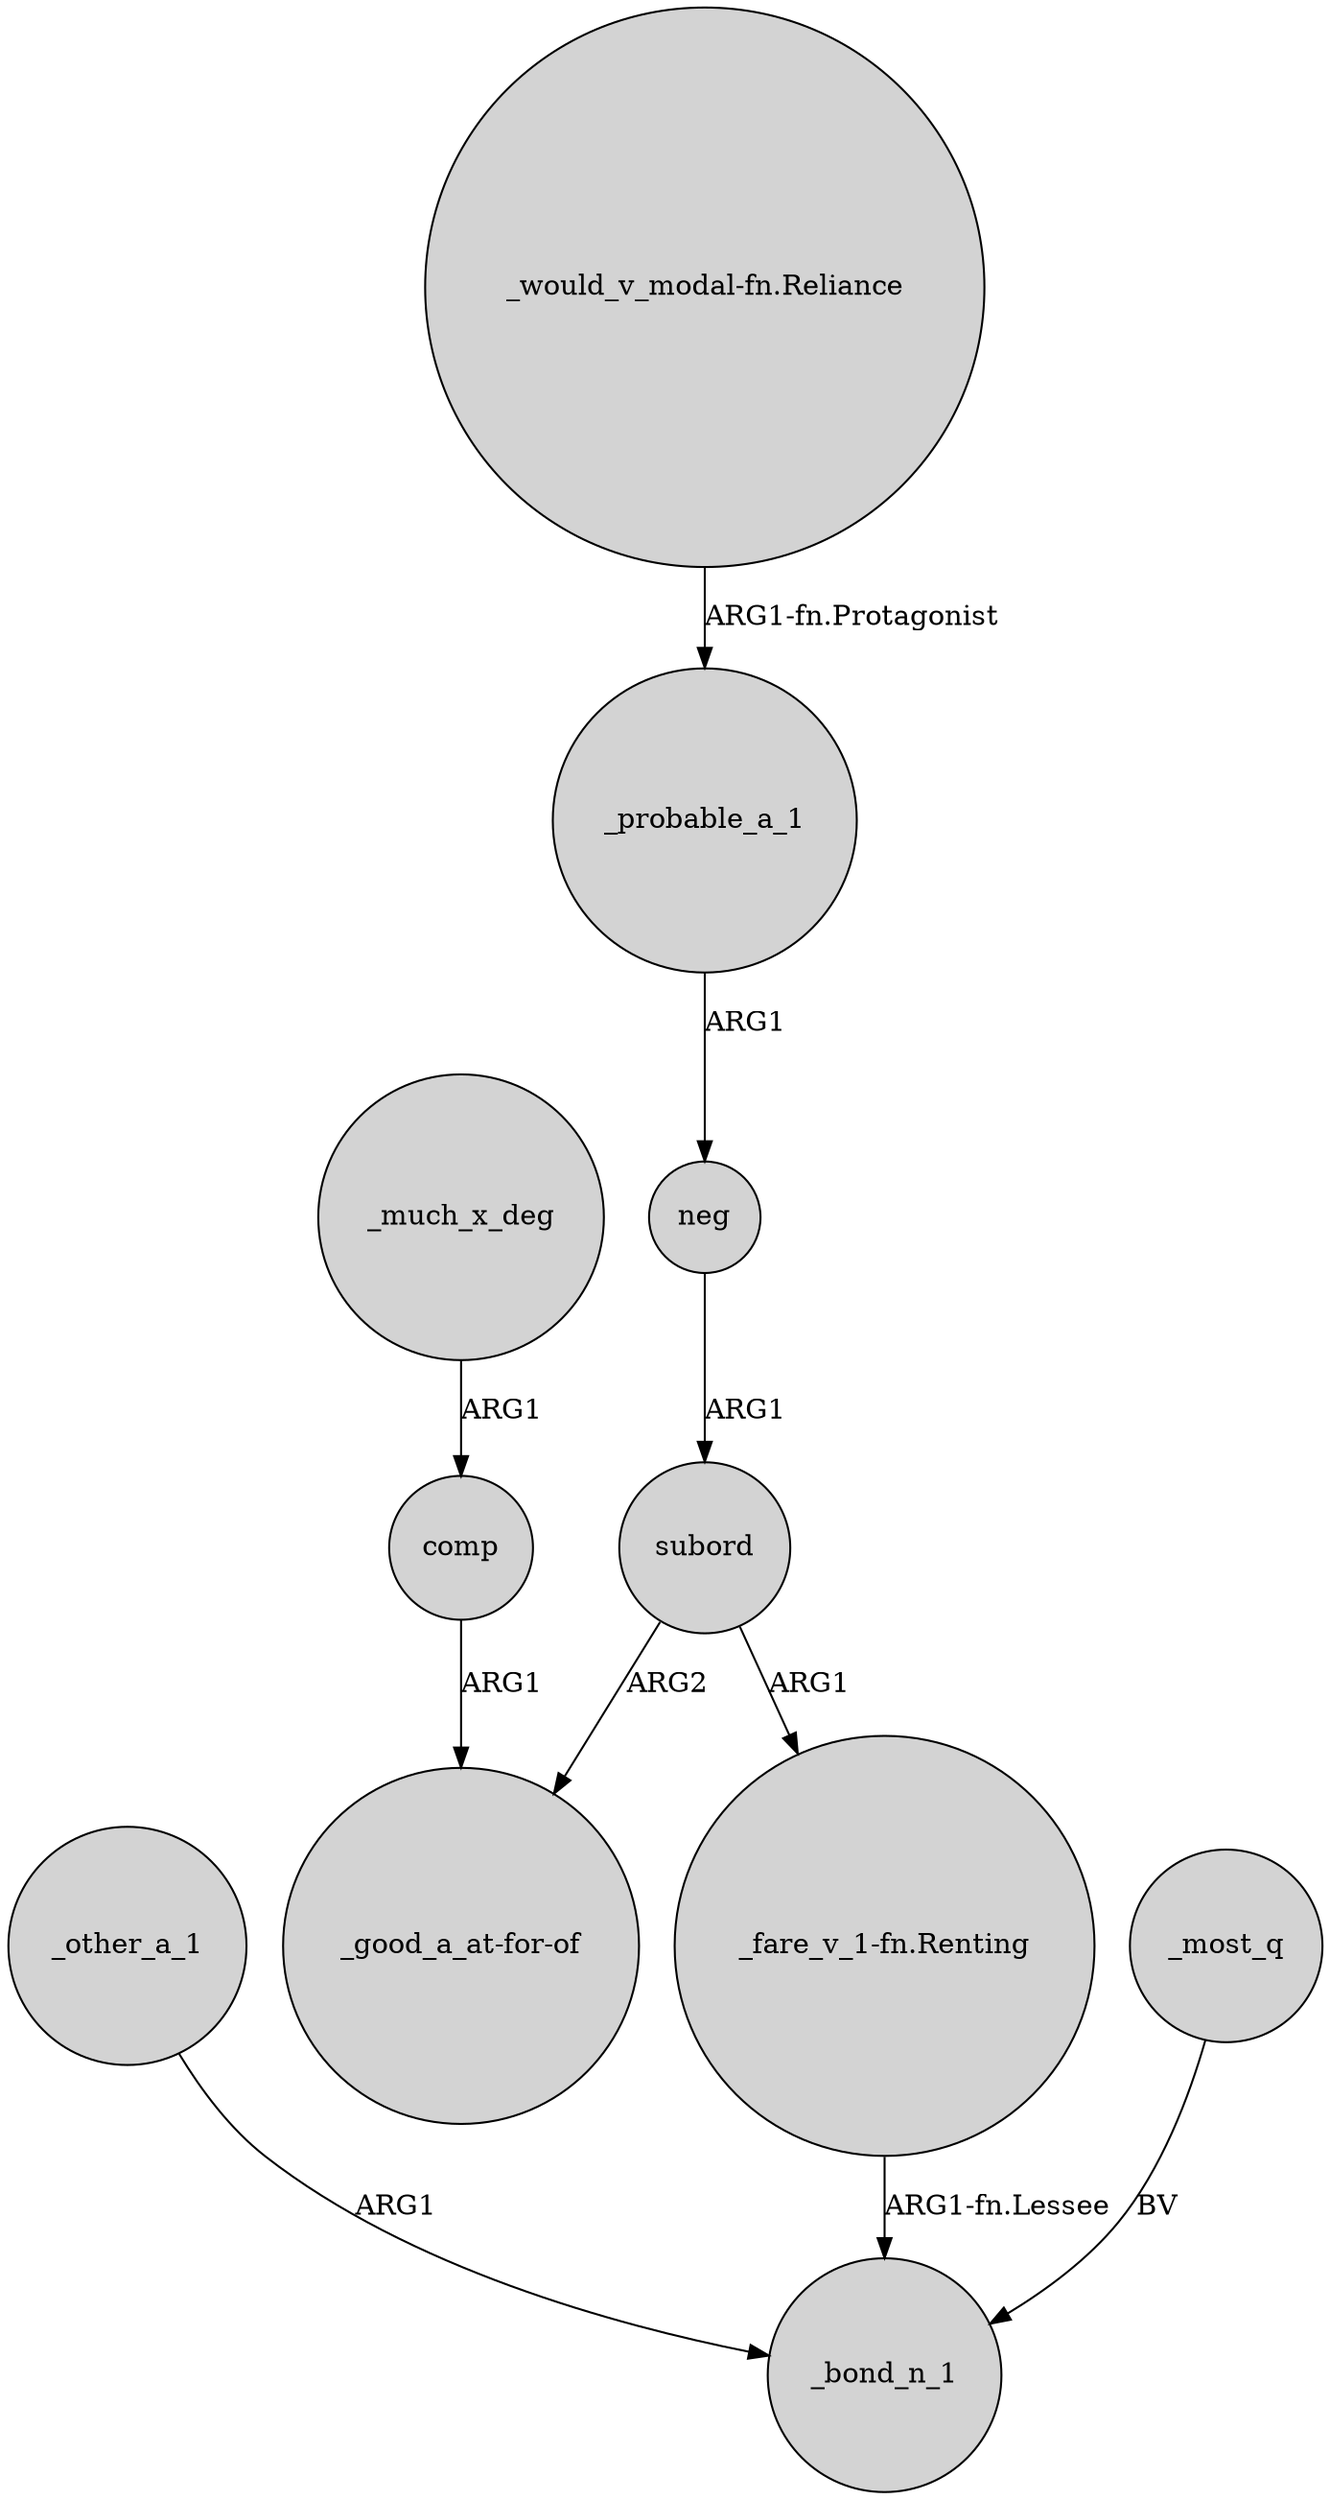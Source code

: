 digraph {
	node [shape=circle style=filled]
	_other_a_1 -> _bond_n_1 [label=ARG1]
	neg -> subord [label=ARG1]
	_probable_a_1 -> neg [label=ARG1]
	subord -> "_fare_v_1-fn.Renting" [label=ARG1]
	subord -> "_good_a_at-for-of" [label=ARG2]
	_much_x_deg -> comp [label=ARG1]
	"_fare_v_1-fn.Renting" -> _bond_n_1 [label="ARG1-fn.Lessee"]
	comp -> "_good_a_at-for-of" [label=ARG1]
	"_would_v_modal-fn.Reliance" -> _probable_a_1 [label="ARG1-fn.Protagonist"]
	_most_q -> _bond_n_1 [label=BV]
}
